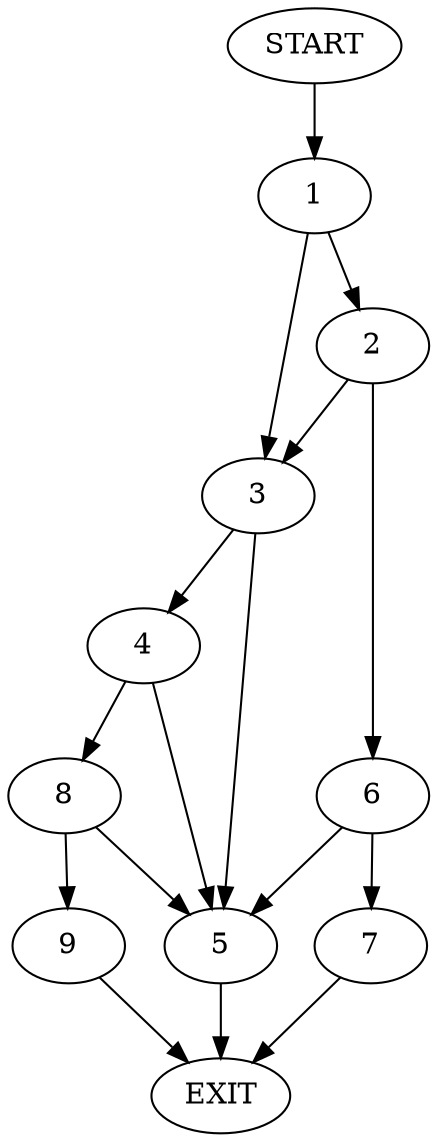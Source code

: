 digraph {
0 [label="START"]
10 [label="EXIT"]
0 -> 1
1 -> 2
1 -> 3
3 -> 4
3 -> 5
2 -> 6
2 -> 3
6 -> 7
6 -> 5
7 -> 10
5 -> 10
4 -> 8
4 -> 5
8 -> 9
8 -> 5
9 -> 10
}
